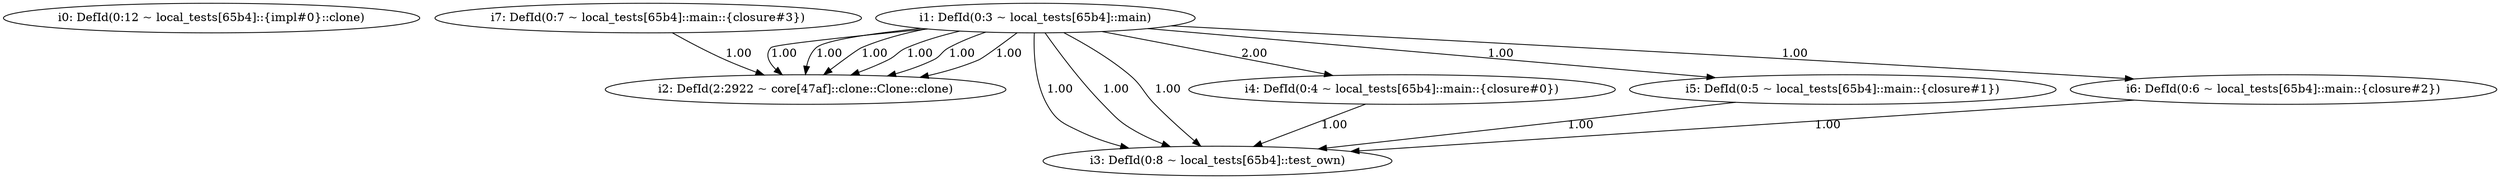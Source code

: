 digraph {
    0 [ label="i0: DefId(0:12 ~ local_tests[65b4]::{impl#0}::clone)"]
    1 [ label="i1: DefId(0:3 ~ local_tests[65b4]::main)"]
    2 [ label="i2: DefId(2:2922 ~ core[47af]::clone::Clone::clone)"]
    3 [ label="i3: DefId(0:8 ~ local_tests[65b4]::test_own)"]
    4 [ label="i4: DefId(0:4 ~ local_tests[65b4]::main::{closure#0})"]
    5 [ label="i5: DefId(0:5 ~ local_tests[65b4]::main::{closure#1})"]
    6 [ label="i6: DefId(0:6 ~ local_tests[65b4]::main::{closure#2})"]
    7 [ label="i7: DefId(0:7 ~ local_tests[65b4]::main::{closure#3})"]
    1 -> 2 [ label="1.00"]
    1 -> 3 [ label="1.00"]
    1 -> 2 [ label="1.00"]
    1 -> 3 [ label="1.00"]
    1 -> 2 [ label="1.00"]
    1 -> 3 [ label="1.00"]
    1 -> 2 [ label="1.00"]
    1 -> 2 [ label="1.00"]
    1 -> 4 [ label="2.00"]
    1 -> 2 [ label="1.00"]
    1 -> 5 [ label="1.00"]
    1 -> 6 [ label="1.00"]
    4 -> 3 [ label="1.00"]
    5 -> 3 [ label="1.00"]
    6 -> 3 [ label="1.00"]
    7 -> 2 [ label="1.00"]
}

